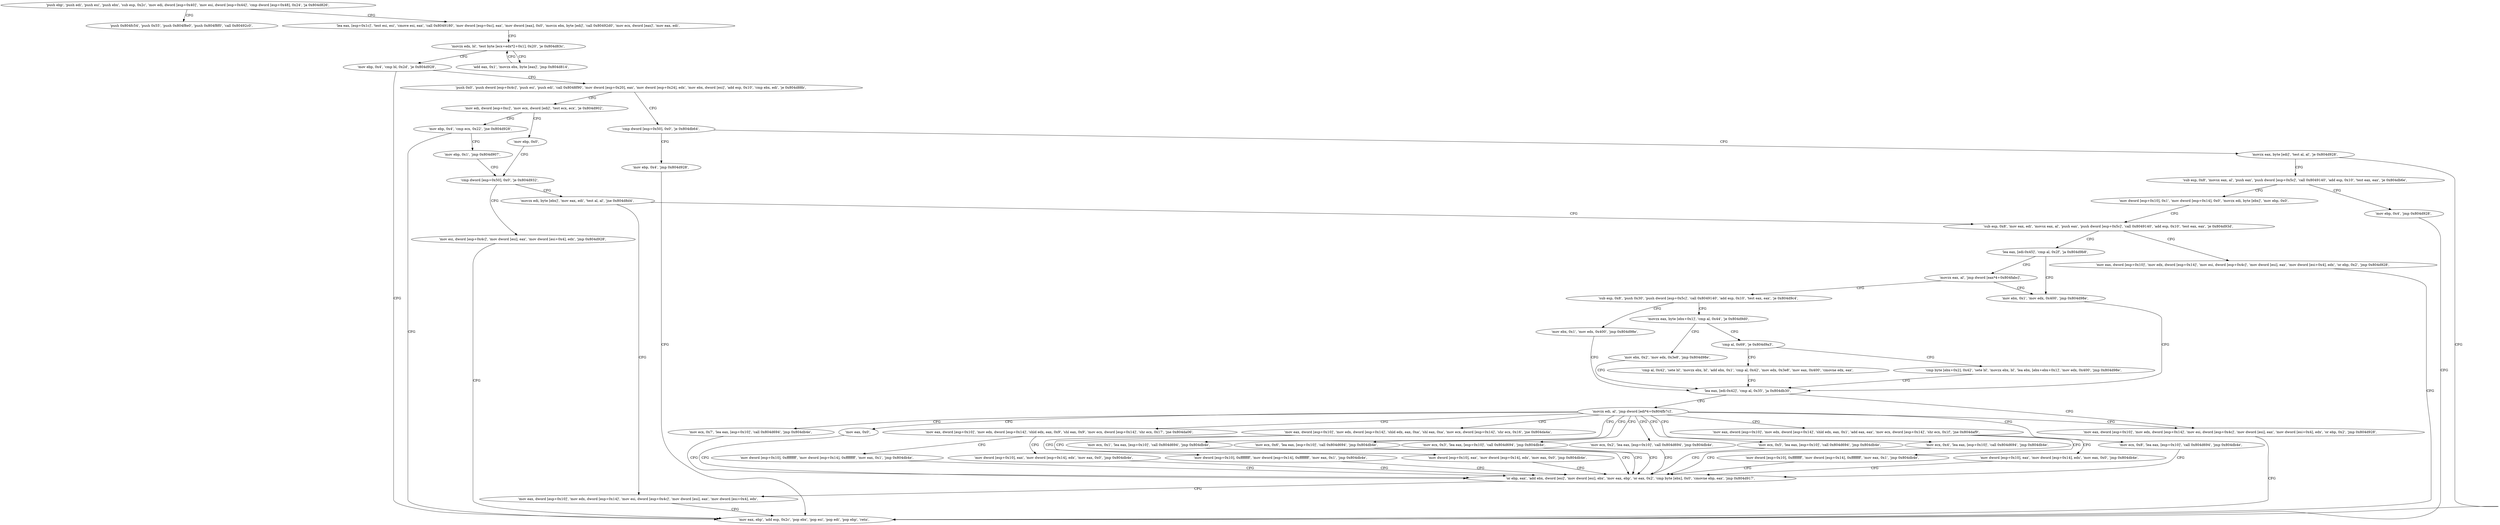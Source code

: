digraph "func" {
"134535130" [label = "'push ebp', 'push edi', 'push esi', 'push ebx', 'sub esp, 0x2c', 'mov edi, dword [esp+0x40]', 'mov esi, dword [esp+0x44]', 'cmp dword [esp+0x48], 0x24', 'ja 0x804d826', " ]
"134535206" [label = "'push 0x804fc54', 'push 0x55', 'push 0x804f8e0', 'push 0x804f8f0', 'call 0x80492c0', " ]
"134535152" [label = "'lea eax, [esp+0x1c]', 'test esi, esi', 'cmove esi, eax', 'call 0x8049180', 'mov dword [esp+0xc], eax', 'mov dword [eax], 0x0', 'movzx ebx, byte [edi]', 'call 0x80492d0', 'mov ecx, dword [eax]', 'mov eax, edi', " ]
"134535188" [label = "'movzx edx, bl', 'test byte [ecx+edx*2+0x1], 0x20', 'je 0x804d83c', " ]
"134535228" [label = "'mov ebp, 0x4', 'cmp bl, 0x2d', 'je 0x804d928', " ]
"134535464" [label = "'mov eax, ebp', 'add esp, 0x2c', 'pop ebx', 'pop esi', 'pop edi', 'pop ebp', 'retn', " ]
"134535242" [label = "'push 0x0', 'push dword [esp+0x4c]', 'push esi', 'push edi', 'call 0x8048f90', 'mov dword [esp+0x20], eax', 'mov dword [esp+0x24], edx', 'mov ebx, dword [esi]', 'add esp, 0x10', 'cmp ebx, edi', 'je 0x804d88b', " ]
"134535198" [label = "'add eax, 0x1', 'movzx ebx, byte [eax]', 'jmp 0x804d814', " ]
"134535307" [label = "'cmp dword [esp+0x50], 0x0', 'je 0x804db64', " ]
"134535272" [label = "'mov edi, dword [esp+0xc]', 'mov ecx, dword [edi]', 'test ecx, ecx', 'je 0x804d902', " ]
"134536036" [label = "'mov ebp, 0x4', 'jmp 0x804d928', " ]
"134535318" [label = "'movzx eax, byte [edi]', 'test al, al', 'je 0x804d928', " ]
"134535426" [label = "'mov ebp, 0x0', " ]
"134535286" [label = "'mov ebp, 0x4', 'cmp ecx, 0x22', 'jne 0x804d928', " ]
"134535329" [label = "'sub esp, 0x8', 'movsx eax, al', 'push eax', 'push dword [esp+0x5c]', 'call 0x8049140', 'add esp, 0x10', 'test eax, eax', 'je 0x804db6e', " ]
"134535431" [label = "'cmp dword [esp+0x50], 0x0', 'je 0x804d932', " ]
"134535300" [label = "'mov ebp, 0x1', 'jmp 0x804d907', " ]
"134536046" [label = "'mov ebp, 0x4', 'jmp 0x804d928', " ]
"134535356" [label = "'mov dword [esp+0x10], 0x1', 'mov dword [esp+0x14], 0x0', 'movzx edi, byte [ebx]', 'mov ebp, 0x0', " ]
"134535474" [label = "'mov esi, dword [esp+0x4c]', 'mov dword [esi], eax', 'mov dword [esi+0x4], edx', 'jmp 0x804d928', " ]
"134535438" [label = "'movzx edi, byte [ebx]', 'mov eax, edi', 'test al, al', 'jne 0x804d8d4', " ]
"134535380" [label = "'sub esp, 0x8', 'mov eax, edi', 'movsx eax, al', 'push eax', 'push dword [esp+0x5c]', 'call 0x8049140', 'add esp, 0x10', 'test eax, eax', 'je 0x804d93d', " ]
"134535447" [label = "'mov eax, dword [esp+0x10]', 'mov edx, dword [esp+0x14]', 'mov esi, dword [esp+0x4c]', 'mov dword [esi], eax', 'mov dword [esi+0x4], edx', " ]
"134535485" [label = "'mov eax, dword [esp+0x10]', 'mov edx, dword [esp+0x14]', 'mov esi, dword [esp+0x4c]', 'mov dword [esi], eax', 'mov dword [esi+0x4], edx', 'or ebp, 0x2', 'jmp 0x804d928', " ]
"134535405" [label = "'lea eax, [edi-0x45]', 'cmp al, 0x2f', 'ja 0x804d9b8', " ]
"134535608" [label = "'mov ebx, 0x1', 'mov edx, 0x400', 'jmp 0x804d98e', " ]
"134535416" [label = "'movzx eax, al', 'jmp dword [eax*4+0x804fabc]', " ]
"134535566" [label = "'lea eax, [edi-0x42]', 'cmp al, 0x35', 'ja 0x804db30', " ]
"134535507" [label = "'sub esp, 0x8', 'push 0x30', 'push dword [esp+0x5c]', 'call 0x8049140', 'add esp, 0x10', 'test eax, eax', 'je 0x804d9c4', " ]
"134535984" [label = "'mov eax, dword [esp+0x10]', 'mov edx, dword [esp+0x14]', 'mov esi, dword [esp+0x4c]', 'mov dword [esi], eax', 'mov dword [esi+0x4], edx', 'or ebp, 0x2', 'jmp 0x804d928', " ]
"134535577" [label = "'movzx edi, al', 'jmp dword [edi*4+0x804fb7c]', " ]
"134535620" [label = "'mov ebx, 0x1', 'mov edx, 0x400', 'jmp 0x804d98e', " ]
"134535528" [label = "'movzx eax, byte [ebx+0x1]', 'cmp al, 0x44', 'je 0x804d9d0', " ]
"134535644" [label = "'mov eax, dword [esp+0x10]', 'mov edx, dword [esp+0x14]', 'shld edx, eax, 0x9', 'shl eax, 0x9', 'mov ecx, dword [esp+0x14]', 'shr ecx, 0x17', 'jne 0x804da06', " ]
"134535712" [label = "'mov eax, dword [esp+0x10]', 'mov edx, dword [esp+0x14]', 'shld edx, eax, 0xa', 'shl eax, 0xa', 'mov ecx, dword [esp+0x14]', 'shr ecx, 0x16', 'jne 0x804da4a', " ]
"134535780" [label = "'mov ecx, 0x6', 'lea eax, [esp+0x10]', 'call 0x804d694', 'jmp 0x804db4e', " ]
"134535799" [label = "'mov ecx, 0x3', 'lea eax, [esp+0x10]', 'call 0x804d694', 'jmp 0x804db4e', " ]
"134535818" [label = "'mov ecx, 0x1', 'lea eax, [esp+0x10]', 'call 0x804d694', 'jmp 0x804db4e', " ]
"134535837" [label = "'mov ecx, 0x2', 'lea eax, [esp+0x10]', 'call 0x804d694', 'jmp 0x804db4e', " ]
"134535856" [label = "'mov ecx, 0x5', 'lea eax, [esp+0x10]', 'call 0x804d694', 'jmp 0x804db4e', " ]
"134535875" [label = "'mov ecx, 0x4', 'lea eax, [esp+0x10]', 'call 0x804d694', 'jmp 0x804db4e', " ]
"134535891" [label = "'mov eax, dword [esp+0x10]', 'mov edx, dword [esp+0x14]', 'shld edx, eax, 0x1', 'add eax, eax', 'mov ecx, dword [esp+0x14]', 'shr ecx, 0x1f', 'jne 0x804daf9', " ]
"134535952" [label = "'mov ecx, 0x8', 'lea eax, [esp+0x10]', 'call 0x804d694', 'jmp 0x804db4e', " ]
"134535968" [label = "'mov ecx, 0x7', 'lea eax, [esp+0x10]', 'call 0x804d694', 'jmp 0x804db4e', " ]
"134536009" [label = "'mov eax, 0x0', " ]
"134535632" [label = "'mov ebx, 0x2', 'mov edx, 0x3e8', 'jmp 0x804d98e', " ]
"134535536" [label = "'cmp al, 0x69', 'je 0x804d9a3', " ]
"134535686" [label = "'mov dword [esp+0x10], 0xffffffff', 'mov dword [esp+0x14], 0xffffffff', 'mov eax, 0x1', 'jmp 0x804db4e', " ]
"134535668" [label = "'mov dword [esp+0x10], eax', 'mov dword [esp+0x14], edx', 'mov eax, 0x0', 'jmp 0x804db4e', " ]
"134535754" [label = "'mov dword [esp+0x10], 0xffffffff', 'mov dword [esp+0x14], 0xffffffff', 'mov eax, 0x1', 'jmp 0x804db4e', " ]
"134535736" [label = "'mov dword [esp+0x10], eax', 'mov dword [esp+0x14], edx', 'mov eax, 0x0', 'jmp 0x804db4e', " ]
"134536014" [label = "'or ebp, eax', 'add ebx, dword [esi]', 'mov dword [esi], ebx', 'mov eax, ebp', 'or eax, 0x2', 'cmp byte [ebx], 0x0', 'cmovne ebp, eax', 'jmp 0x804d917', " ]
"134535929" [label = "'mov dword [esp+0x10], 0xffffffff', 'mov dword [esp+0x14], 0xffffffff', 'mov eax, 0x1', 'jmp 0x804db4e', " ]
"134535914" [label = "'mov dword [esp+0x10], eax', 'mov dword [esp+0x14], edx', 'mov eax, 0x0', 'jmp 0x804db4e', " ]
"134535587" [label = "'cmp byte [ebx+0x2], 0x42', 'sete bl', 'movzx ebx, bl', 'lea ebx, [ebx+ebx+0x1]', 'mov edx, 0x400', 'jmp 0x804d98e', " ]
"134535540" [label = "'cmp al, 0x42', 'sete bl', 'movzx ebx, bl', 'add ebx, 0x1', 'cmp al, 0x42', 'mov edx, 0x3e8', 'mov eax, 0x400', 'cmovne edx, eax', " ]
"134535130" -> "134535206" [ label = "CFG" ]
"134535130" -> "134535152" [ label = "CFG" ]
"134535152" -> "134535188" [ label = "CFG" ]
"134535188" -> "134535228" [ label = "CFG" ]
"134535188" -> "134535198" [ label = "CFG" ]
"134535228" -> "134535464" [ label = "CFG" ]
"134535228" -> "134535242" [ label = "CFG" ]
"134535242" -> "134535307" [ label = "CFG" ]
"134535242" -> "134535272" [ label = "CFG" ]
"134535198" -> "134535188" [ label = "CFG" ]
"134535307" -> "134536036" [ label = "CFG" ]
"134535307" -> "134535318" [ label = "CFG" ]
"134535272" -> "134535426" [ label = "CFG" ]
"134535272" -> "134535286" [ label = "CFG" ]
"134536036" -> "134535464" [ label = "CFG" ]
"134535318" -> "134535464" [ label = "CFG" ]
"134535318" -> "134535329" [ label = "CFG" ]
"134535426" -> "134535431" [ label = "CFG" ]
"134535286" -> "134535464" [ label = "CFG" ]
"134535286" -> "134535300" [ label = "CFG" ]
"134535329" -> "134536046" [ label = "CFG" ]
"134535329" -> "134535356" [ label = "CFG" ]
"134535431" -> "134535474" [ label = "CFG" ]
"134535431" -> "134535438" [ label = "CFG" ]
"134535300" -> "134535431" [ label = "CFG" ]
"134536046" -> "134535464" [ label = "CFG" ]
"134535356" -> "134535380" [ label = "CFG" ]
"134535474" -> "134535464" [ label = "CFG" ]
"134535438" -> "134535380" [ label = "CFG" ]
"134535438" -> "134535447" [ label = "CFG" ]
"134535380" -> "134535485" [ label = "CFG" ]
"134535380" -> "134535405" [ label = "CFG" ]
"134535447" -> "134535464" [ label = "CFG" ]
"134535485" -> "134535464" [ label = "CFG" ]
"134535405" -> "134535608" [ label = "CFG" ]
"134535405" -> "134535416" [ label = "CFG" ]
"134535608" -> "134535566" [ label = "CFG" ]
"134535416" -> "134535507" [ label = "CFG" ]
"134535416" -> "134535608" [ label = "CFG" ]
"134535566" -> "134535984" [ label = "CFG" ]
"134535566" -> "134535577" [ label = "CFG" ]
"134535507" -> "134535620" [ label = "CFG" ]
"134535507" -> "134535528" [ label = "CFG" ]
"134535984" -> "134535464" [ label = "CFG" ]
"134535577" -> "134535644" [ label = "CFG" ]
"134535577" -> "134535712" [ label = "CFG" ]
"134535577" -> "134535780" [ label = "CFG" ]
"134535577" -> "134535799" [ label = "CFG" ]
"134535577" -> "134535818" [ label = "CFG" ]
"134535577" -> "134535837" [ label = "CFG" ]
"134535577" -> "134535856" [ label = "CFG" ]
"134535577" -> "134535875" [ label = "CFG" ]
"134535577" -> "134535891" [ label = "CFG" ]
"134535577" -> "134535952" [ label = "CFG" ]
"134535577" -> "134535968" [ label = "CFG" ]
"134535577" -> "134535984" [ label = "CFG" ]
"134535577" -> "134536009" [ label = "CFG" ]
"134535620" -> "134535566" [ label = "CFG" ]
"134535528" -> "134535632" [ label = "CFG" ]
"134535528" -> "134535536" [ label = "CFG" ]
"134535644" -> "134535686" [ label = "CFG" ]
"134535644" -> "134535668" [ label = "CFG" ]
"134535712" -> "134535754" [ label = "CFG" ]
"134535712" -> "134535736" [ label = "CFG" ]
"134535780" -> "134536014" [ label = "CFG" ]
"134535799" -> "134536014" [ label = "CFG" ]
"134535818" -> "134536014" [ label = "CFG" ]
"134535837" -> "134536014" [ label = "CFG" ]
"134535856" -> "134536014" [ label = "CFG" ]
"134535875" -> "134536014" [ label = "CFG" ]
"134535891" -> "134535929" [ label = "CFG" ]
"134535891" -> "134535914" [ label = "CFG" ]
"134535952" -> "134536014" [ label = "CFG" ]
"134535968" -> "134536014" [ label = "CFG" ]
"134536009" -> "134536014" [ label = "CFG" ]
"134535632" -> "134535566" [ label = "CFG" ]
"134535536" -> "134535587" [ label = "CFG" ]
"134535536" -> "134535540" [ label = "CFG" ]
"134535686" -> "134536014" [ label = "CFG" ]
"134535668" -> "134536014" [ label = "CFG" ]
"134535754" -> "134536014" [ label = "CFG" ]
"134535736" -> "134536014" [ label = "CFG" ]
"134536014" -> "134535447" [ label = "CFG" ]
"134535929" -> "134536014" [ label = "CFG" ]
"134535914" -> "134536014" [ label = "CFG" ]
"134535587" -> "134535566" [ label = "CFG" ]
"134535540" -> "134535566" [ label = "CFG" ]
}

